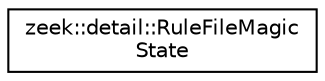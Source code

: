 digraph "Graphical Class Hierarchy"
{
 // LATEX_PDF_SIZE
  edge [fontname="Helvetica",fontsize="10",labelfontname="Helvetica",labelfontsize="10"];
  node [fontname="Helvetica",fontsize="10",shape=record];
  rankdir="LR";
  Node0 [label="zeek::detail::RuleFileMagic\lState",height=0.2,width=0.4,color="black", fillcolor="white", style="filled",URL="$d6/da1/classzeek_1_1detail_1_1RuleFileMagicState.html",tooltip=" "];
}
